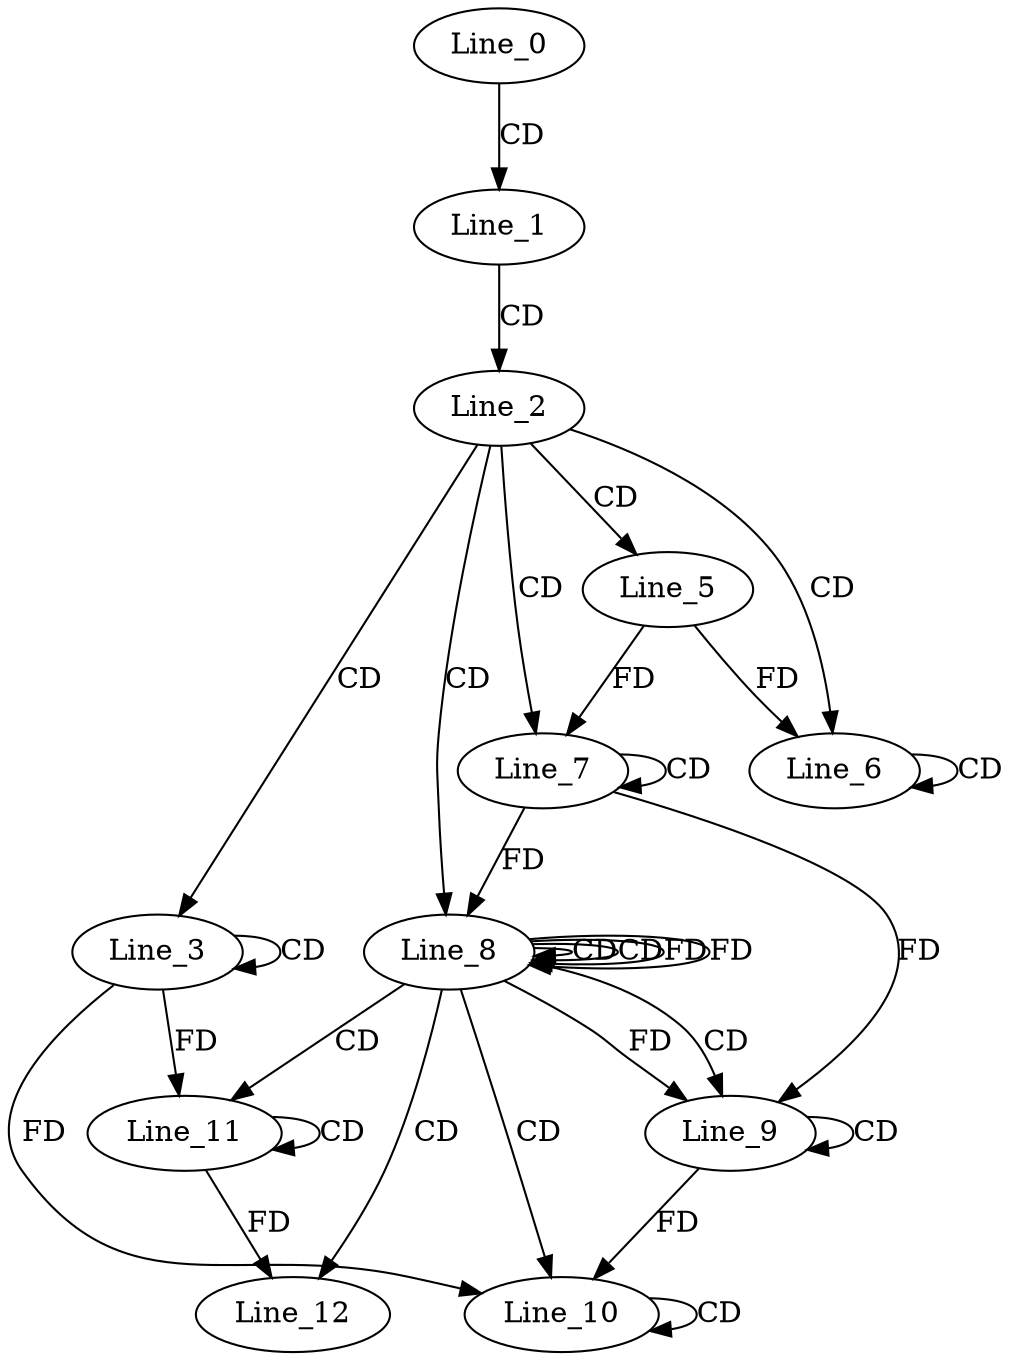 digraph G {
  Line_0;
  Line_1;
  Line_2;
  Line_3;
  Line_3;
  Line_5;
  Line_6;
  Line_6;
  Line_7;
  Line_7;
  Line_8;
  Line_8;
  Line_8;
  Line_8;
  Line_9;
  Line_9;
  Line_9;
  Line_10;
  Line_10;
  Line_11;
  Line_11;
  Line_12;
  Line_0 -> Line_1 [ label="CD" ];
  Line_1 -> Line_2 [ label="CD" ];
  Line_2 -> Line_3 [ label="CD" ];
  Line_3 -> Line_3 [ label="CD" ];
  Line_2 -> Line_5 [ label="CD" ];
  Line_2 -> Line_6 [ label="CD" ];
  Line_6 -> Line_6 [ label="CD" ];
  Line_5 -> Line_6 [ label="FD" ];
  Line_2 -> Line_7 [ label="CD" ];
  Line_7 -> Line_7 [ label="CD" ];
  Line_5 -> Line_7 [ label="FD" ];
  Line_2 -> Line_8 [ label="CD" ];
  Line_8 -> Line_8 [ label="CD" ];
  Line_8 -> Line_8 [ label="CD" ];
  Line_7 -> Line_8 [ label="FD" ];
  Line_8 -> Line_8 [ label="FD" ];
  Line_8 -> Line_9 [ label="CD" ];
  Line_9 -> Line_9 [ label="CD" ];
  Line_7 -> Line_9 [ label="FD" ];
  Line_8 -> Line_9 [ label="FD" ];
  Line_8 -> Line_10 [ label="CD" ];
  Line_10 -> Line_10 [ label="CD" ];
  Line_3 -> Line_10 [ label="FD" ];
  Line_9 -> Line_10 [ label="FD" ];
  Line_8 -> Line_11 [ label="CD" ];
  Line_11 -> Line_11 [ label="CD" ];
  Line_3 -> Line_11 [ label="FD" ];
  Line_8 -> Line_12 [ label="CD" ];
  Line_11 -> Line_12 [ label="FD" ];
  Line_8 -> Line_8 [ label="FD" ];
}
